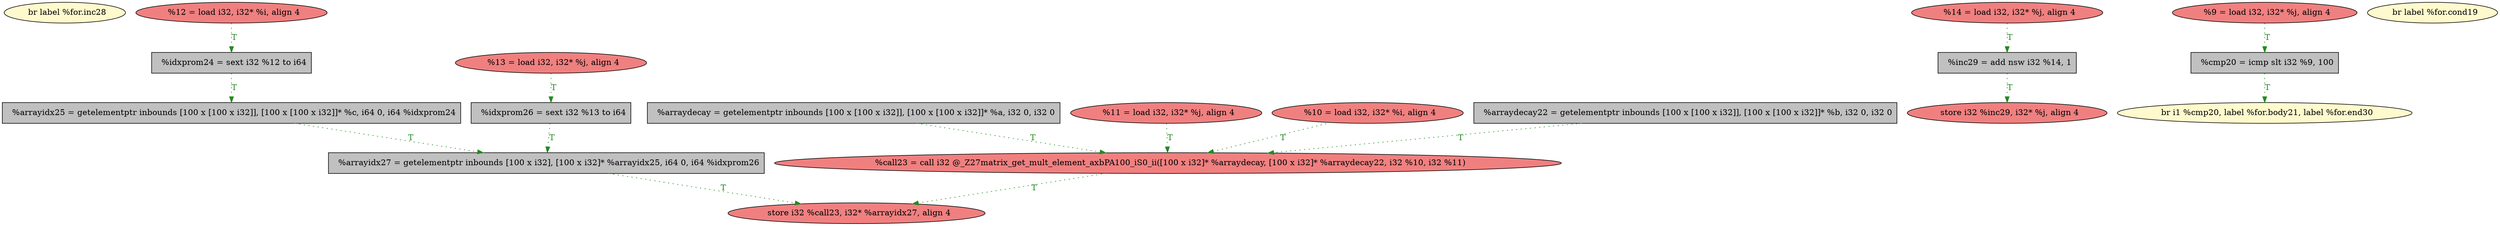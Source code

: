 
digraph G {


node1124 [fillcolor=lemonchiffon,label="  br label %for.inc28",shape=ellipse,style=filled ]
node1123 [fillcolor=lightcoral,label="  %12 = load i32, i32* %i, align 4",shape=ellipse,style=filled ]
node1122 [fillcolor=grey,label="  %arrayidx27 = getelementptr inbounds [100 x i32], [100 x i32]* %arrayidx25, i64 0, i64 %idxprom26",shape=rectangle,style=filled ]
node1109 [fillcolor=lightcoral,label="  %10 = load i32, i32* %i, align 4",shape=ellipse,style=filled ]
node1107 [fillcolor=grey,label="  %inc29 = add nsw i32 %14, 1",shape=rectangle,style=filled ]
node1114 [fillcolor=lemonchiffon,label="  br i1 %cmp20, label %for.body21, label %for.end30",shape=ellipse,style=filled ]
node1110 [fillcolor=lightcoral,label="  %9 = load i32, i32* %j, align 4",shape=ellipse,style=filled ]
node1118 [fillcolor=lightcoral,label="  %call23 = call i32 @_Z27matrix_get_mult_element_axbPA100_iS0_ii([100 x i32]* %arraydecay, [100 x i32]* %arraydecay22, i32 %10, i32 %11)",shape=ellipse,style=filled ]
node1106 [fillcolor=lightcoral,label="  store i32 %inc29, i32* %j, align 4",shape=ellipse,style=filled ]
node1111 [fillcolor=lightcoral,label="  store i32 %call23, i32* %arrayidx27, align 4",shape=ellipse,style=filled ]
node1121 [fillcolor=grey,label="  %idxprom24 = sext i32 %12 to i64",shape=rectangle,style=filled ]
node1112 [fillcolor=grey,label="  %arraydecay22 = getelementptr inbounds [100 x [100 x i32]], [100 x [100 x i32]]* %b, i32 0, i32 0",shape=rectangle,style=filled ]
node1113 [fillcolor=grey,label="  %arraydecay = getelementptr inbounds [100 x [100 x i32]], [100 x [100 x i32]]* %a, i32 0, i32 0",shape=rectangle,style=filled ]
node1115 [fillcolor=grey,label="  %cmp20 = icmp slt i32 %9, 100",shape=rectangle,style=filled ]
node1120 [fillcolor=grey,label="  %idxprom26 = sext i32 %13 to i64",shape=rectangle,style=filled ]
node1116 [fillcolor=lightcoral,label="  %11 = load i32, i32* %j, align 4",shape=ellipse,style=filled ]
node1117 [fillcolor=grey,label="  %arrayidx25 = getelementptr inbounds [100 x [100 x i32]], [100 x [100 x i32]]* %c, i64 0, i64 %idxprom24",shape=rectangle,style=filled ]
node1108 [fillcolor=lightcoral,label="  %14 = load i32, i32* %j, align 4",shape=ellipse,style=filled ]
node1105 [fillcolor=lemonchiffon,label="  br label %for.cond19",shape=ellipse,style=filled ]
node1119 [fillcolor=lightcoral,label="  %13 = load i32, i32* %j, align 4",shape=ellipse,style=filled ]

node1112->node1118 [style=dotted,color=forestgreen,label="T",fontcolor=forestgreen ]
node1109->node1118 [style=dotted,color=forestgreen,label="T",fontcolor=forestgreen ]
node1119->node1120 [style=dotted,color=forestgreen,label="T",fontcolor=forestgreen ]
node1115->node1114 [style=dotted,color=forestgreen,label="T",fontcolor=forestgreen ]
node1107->node1106 [style=dotted,color=forestgreen,label="T",fontcolor=forestgreen ]
node1122->node1111 [style=dotted,color=forestgreen,label="T",fontcolor=forestgreen ]
node1113->node1118 [style=dotted,color=forestgreen,label="T",fontcolor=forestgreen ]
node1123->node1121 [style=dotted,color=forestgreen,label="T",fontcolor=forestgreen ]
node1110->node1115 [style=dotted,color=forestgreen,label="T",fontcolor=forestgreen ]
node1120->node1122 [style=dotted,color=forestgreen,label="T",fontcolor=forestgreen ]
node1121->node1117 [style=dotted,color=forestgreen,label="T",fontcolor=forestgreen ]
node1118->node1111 [style=dotted,color=forestgreen,label="T",fontcolor=forestgreen ]
node1117->node1122 [style=dotted,color=forestgreen,label="T",fontcolor=forestgreen ]
node1116->node1118 [style=dotted,color=forestgreen,label="T",fontcolor=forestgreen ]
node1108->node1107 [style=dotted,color=forestgreen,label="T",fontcolor=forestgreen ]


}
